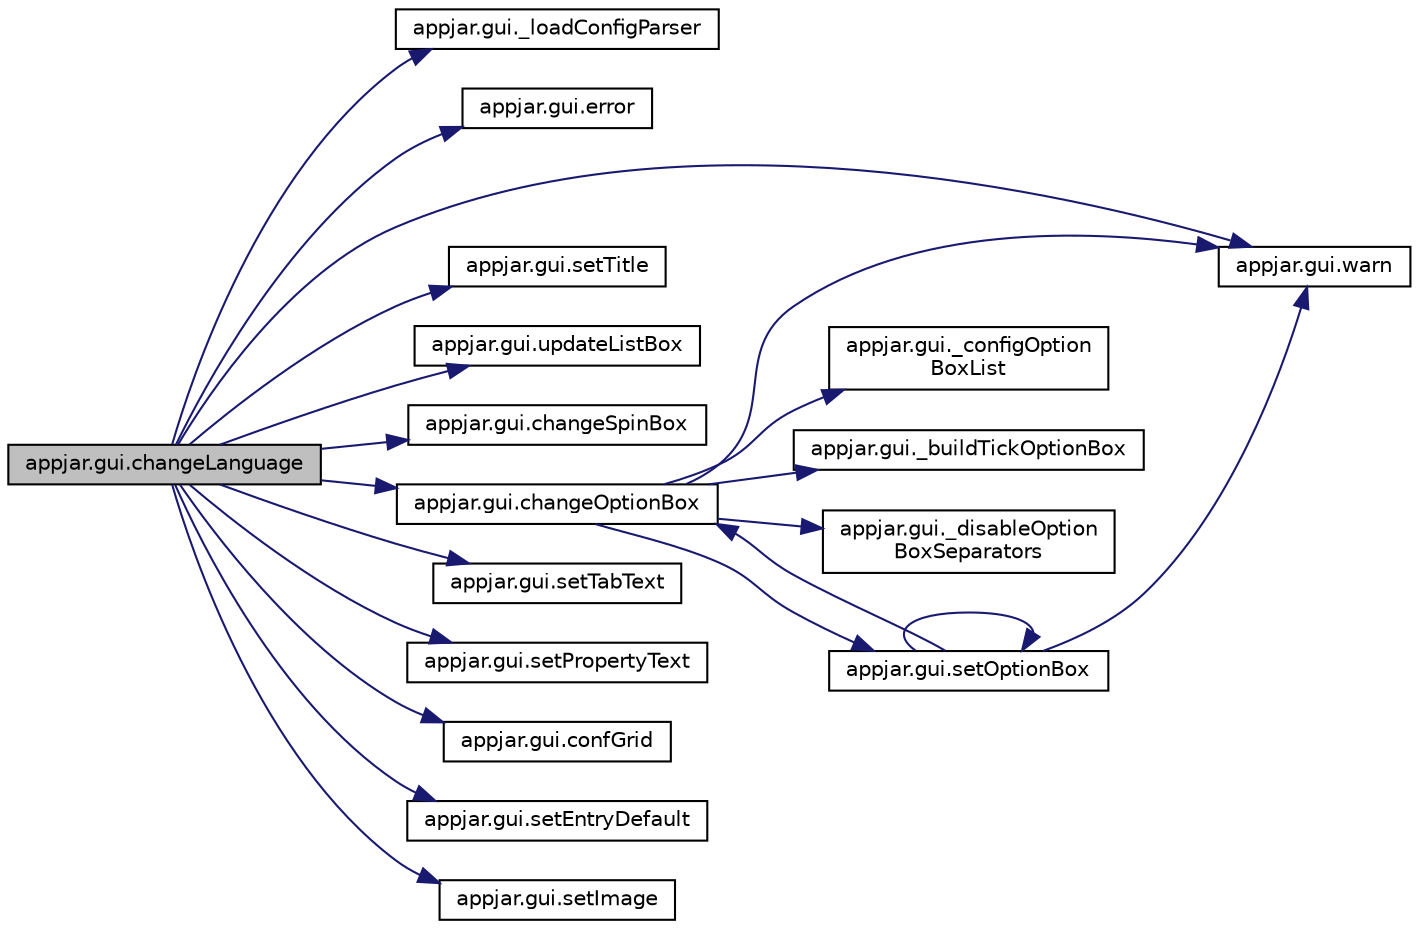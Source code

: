 digraph "appjar.gui.changeLanguage"
{
  edge [fontname="Helvetica",fontsize="10",labelfontname="Helvetica",labelfontsize="10"];
  node [fontname="Helvetica",fontsize="10",shape=record];
  rankdir="LR";
  Node876 [label="appjar.gui.changeLanguage",height=0.2,width=0.4,color="black", fillcolor="grey75", style="filled", fontcolor="black"];
  Node876 -> Node877 [color="midnightblue",fontsize="10",style="solid",fontname="Helvetica"];
  Node877 [label="appjar.gui._loadConfigParser",height=0.2,width=0.4,color="black", fillcolor="white", style="filled",URL="$classappjar_1_1gui.html#a362d67d86fa2592c16203952dcf04ec9"];
  Node876 -> Node878 [color="midnightblue",fontsize="10",style="solid",fontname="Helvetica"];
  Node878 [label="appjar.gui.error",height=0.2,width=0.4,color="black", fillcolor="white", style="filled",URL="$classappjar_1_1gui.html#ac310868eecf500d1570400b396793b87"];
  Node876 -> Node879 [color="midnightblue",fontsize="10",style="solid",fontname="Helvetica"];
  Node879 [label="appjar.gui.warn",height=0.2,width=0.4,color="black", fillcolor="white", style="filled",URL="$classappjar_1_1gui.html#a3ab0139430263b1913b4078cf34e7098"];
  Node876 -> Node880 [color="midnightblue",fontsize="10",style="solid",fontname="Helvetica"];
  Node880 [label="appjar.gui.setTitle",height=0.2,width=0.4,color="black", fillcolor="white", style="filled",URL="$classappjar_1_1gui.html#a5ccb06e27d9255027c7e6065dfcbc0fe"];
  Node876 -> Node881 [color="midnightblue",fontsize="10",style="solid",fontname="Helvetica"];
  Node881 [label="appjar.gui.updateListBox",height=0.2,width=0.4,color="black", fillcolor="white", style="filled",URL="$classappjar_1_1gui.html#aa5b648a2b89180e5c7e9f5b7b5f311bf"];
  Node876 -> Node882 [color="midnightblue",fontsize="10",style="solid",fontname="Helvetica"];
  Node882 [label="appjar.gui.changeSpinBox",height=0.2,width=0.4,color="black", fillcolor="white", style="filled",URL="$classappjar_1_1gui.html#a0227ca829db3cfbc677fcd2097eba074"];
  Node876 -> Node883 [color="midnightblue",fontsize="10",style="solid",fontname="Helvetica"];
  Node883 [label="appjar.gui.changeOptionBox",height=0.2,width=0.4,color="black", fillcolor="white", style="filled",URL="$classappjar_1_1gui.html#a974171d577bb5819246fb5c15c1e4fa8"];
  Node883 -> Node884 [color="midnightblue",fontsize="10",style="solid",fontname="Helvetica"];
  Node884 [label="appjar.gui._configOption\lBoxList",height=0.2,width=0.4,color="black", fillcolor="white", style="filled",URL="$classappjar_1_1gui.html#adf8f2708fccc3dd7aabf89a51b99c84a"];
  Node883 -> Node879 [color="midnightblue",fontsize="10",style="solid",fontname="Helvetica"];
  Node883 -> Node885 [color="midnightblue",fontsize="10",style="solid",fontname="Helvetica"];
  Node885 [label="appjar.gui._buildTickOptionBox",height=0.2,width=0.4,color="black", fillcolor="white", style="filled",URL="$classappjar_1_1gui.html#a2972ad12f09ae0257127f51a7fa3b214"];
  Node883 -> Node886 [color="midnightblue",fontsize="10",style="solid",fontname="Helvetica"];
  Node886 [label="appjar.gui._disableOption\lBoxSeparators",height=0.2,width=0.4,color="black", fillcolor="white", style="filled",URL="$classappjar_1_1gui.html#a37d662a79a1c51f5a89cabec8c2600e9"];
  Node883 -> Node887 [color="midnightblue",fontsize="10",style="solid",fontname="Helvetica"];
  Node887 [label="appjar.gui.setOptionBox",height=0.2,width=0.4,color="black", fillcolor="white", style="filled",URL="$classappjar_1_1gui.html#a1265f35528c0da179bf0ef8568fdf463"];
  Node887 -> Node879 [color="midnightblue",fontsize="10",style="solid",fontname="Helvetica"];
  Node887 -> Node883 [color="midnightblue",fontsize="10",style="solid",fontname="Helvetica"];
  Node887 -> Node887 [color="midnightblue",fontsize="10",style="solid",fontname="Helvetica"];
  Node876 -> Node888 [color="midnightblue",fontsize="10",style="solid",fontname="Helvetica"];
  Node888 [label="appjar.gui.setTabText",height=0.2,width=0.4,color="black", fillcolor="white", style="filled",URL="$classappjar_1_1gui.html#a6b0c352bb970824efeef3f0ebaffe592"];
  Node876 -> Node889 [color="midnightblue",fontsize="10",style="solid",fontname="Helvetica"];
  Node889 [label="appjar.gui.setPropertyText",height=0.2,width=0.4,color="black", fillcolor="white", style="filled",URL="$classappjar_1_1gui.html#a133d2a042129b3c6a5079eceb4936527"];
  Node876 -> Node890 [color="midnightblue",fontsize="10",style="solid",fontname="Helvetica"];
  Node890 [label="appjar.gui.confGrid",height=0.2,width=0.4,color="black", fillcolor="white", style="filled",URL="$classappjar_1_1gui.html#a01939e0da8db58e14ff2dfcd4dfec820"];
  Node876 -> Node891 [color="midnightblue",fontsize="10",style="solid",fontname="Helvetica"];
  Node891 [label="appjar.gui.setEntryDefault",height=0.2,width=0.4,color="black", fillcolor="white", style="filled",URL="$classappjar_1_1gui.html#a16a194b354aee73b946fee9dad327c58"];
  Node876 -> Node892 [color="midnightblue",fontsize="10",style="solid",fontname="Helvetica"];
  Node892 [label="appjar.gui.setImage",height=0.2,width=0.4,color="black", fillcolor="white", style="filled",URL="$classappjar_1_1gui.html#a68f25f1006e94e974c703cb6bc1937c6"];
}
